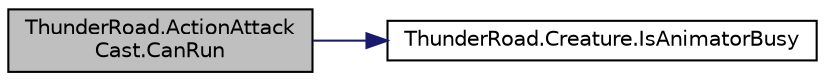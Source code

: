 digraph "ThunderRoad.ActionAttackCast.CanRun"
{
 // LATEX_PDF_SIZE
  edge [fontname="Helvetica",fontsize="10",labelfontname="Helvetica",labelfontsize="10"];
  node [fontname="Helvetica",fontsize="10",shape=record];
  rankdir="LR";
  Node1 [label="ThunderRoad.ActionAttack\lCast.CanRun",height=0.2,width=0.4,color="black", fillcolor="grey75", style="filled", fontcolor="black",tooltip="Determines whether this instance can run the specified message."];
  Node1 -> Node2 [color="midnightblue",fontsize="10",style="solid",fontname="Helvetica"];
  Node2 [label="ThunderRoad.Creature.IsAnimatorBusy",height=0.2,width=0.4,color="black", fillcolor="white", style="filled",URL="$class_thunder_road_1_1_creature.html#a03d311d1f050a844d922f3dc974b1cc3",tooltip="Determines whether [is animator busy]."];
}
